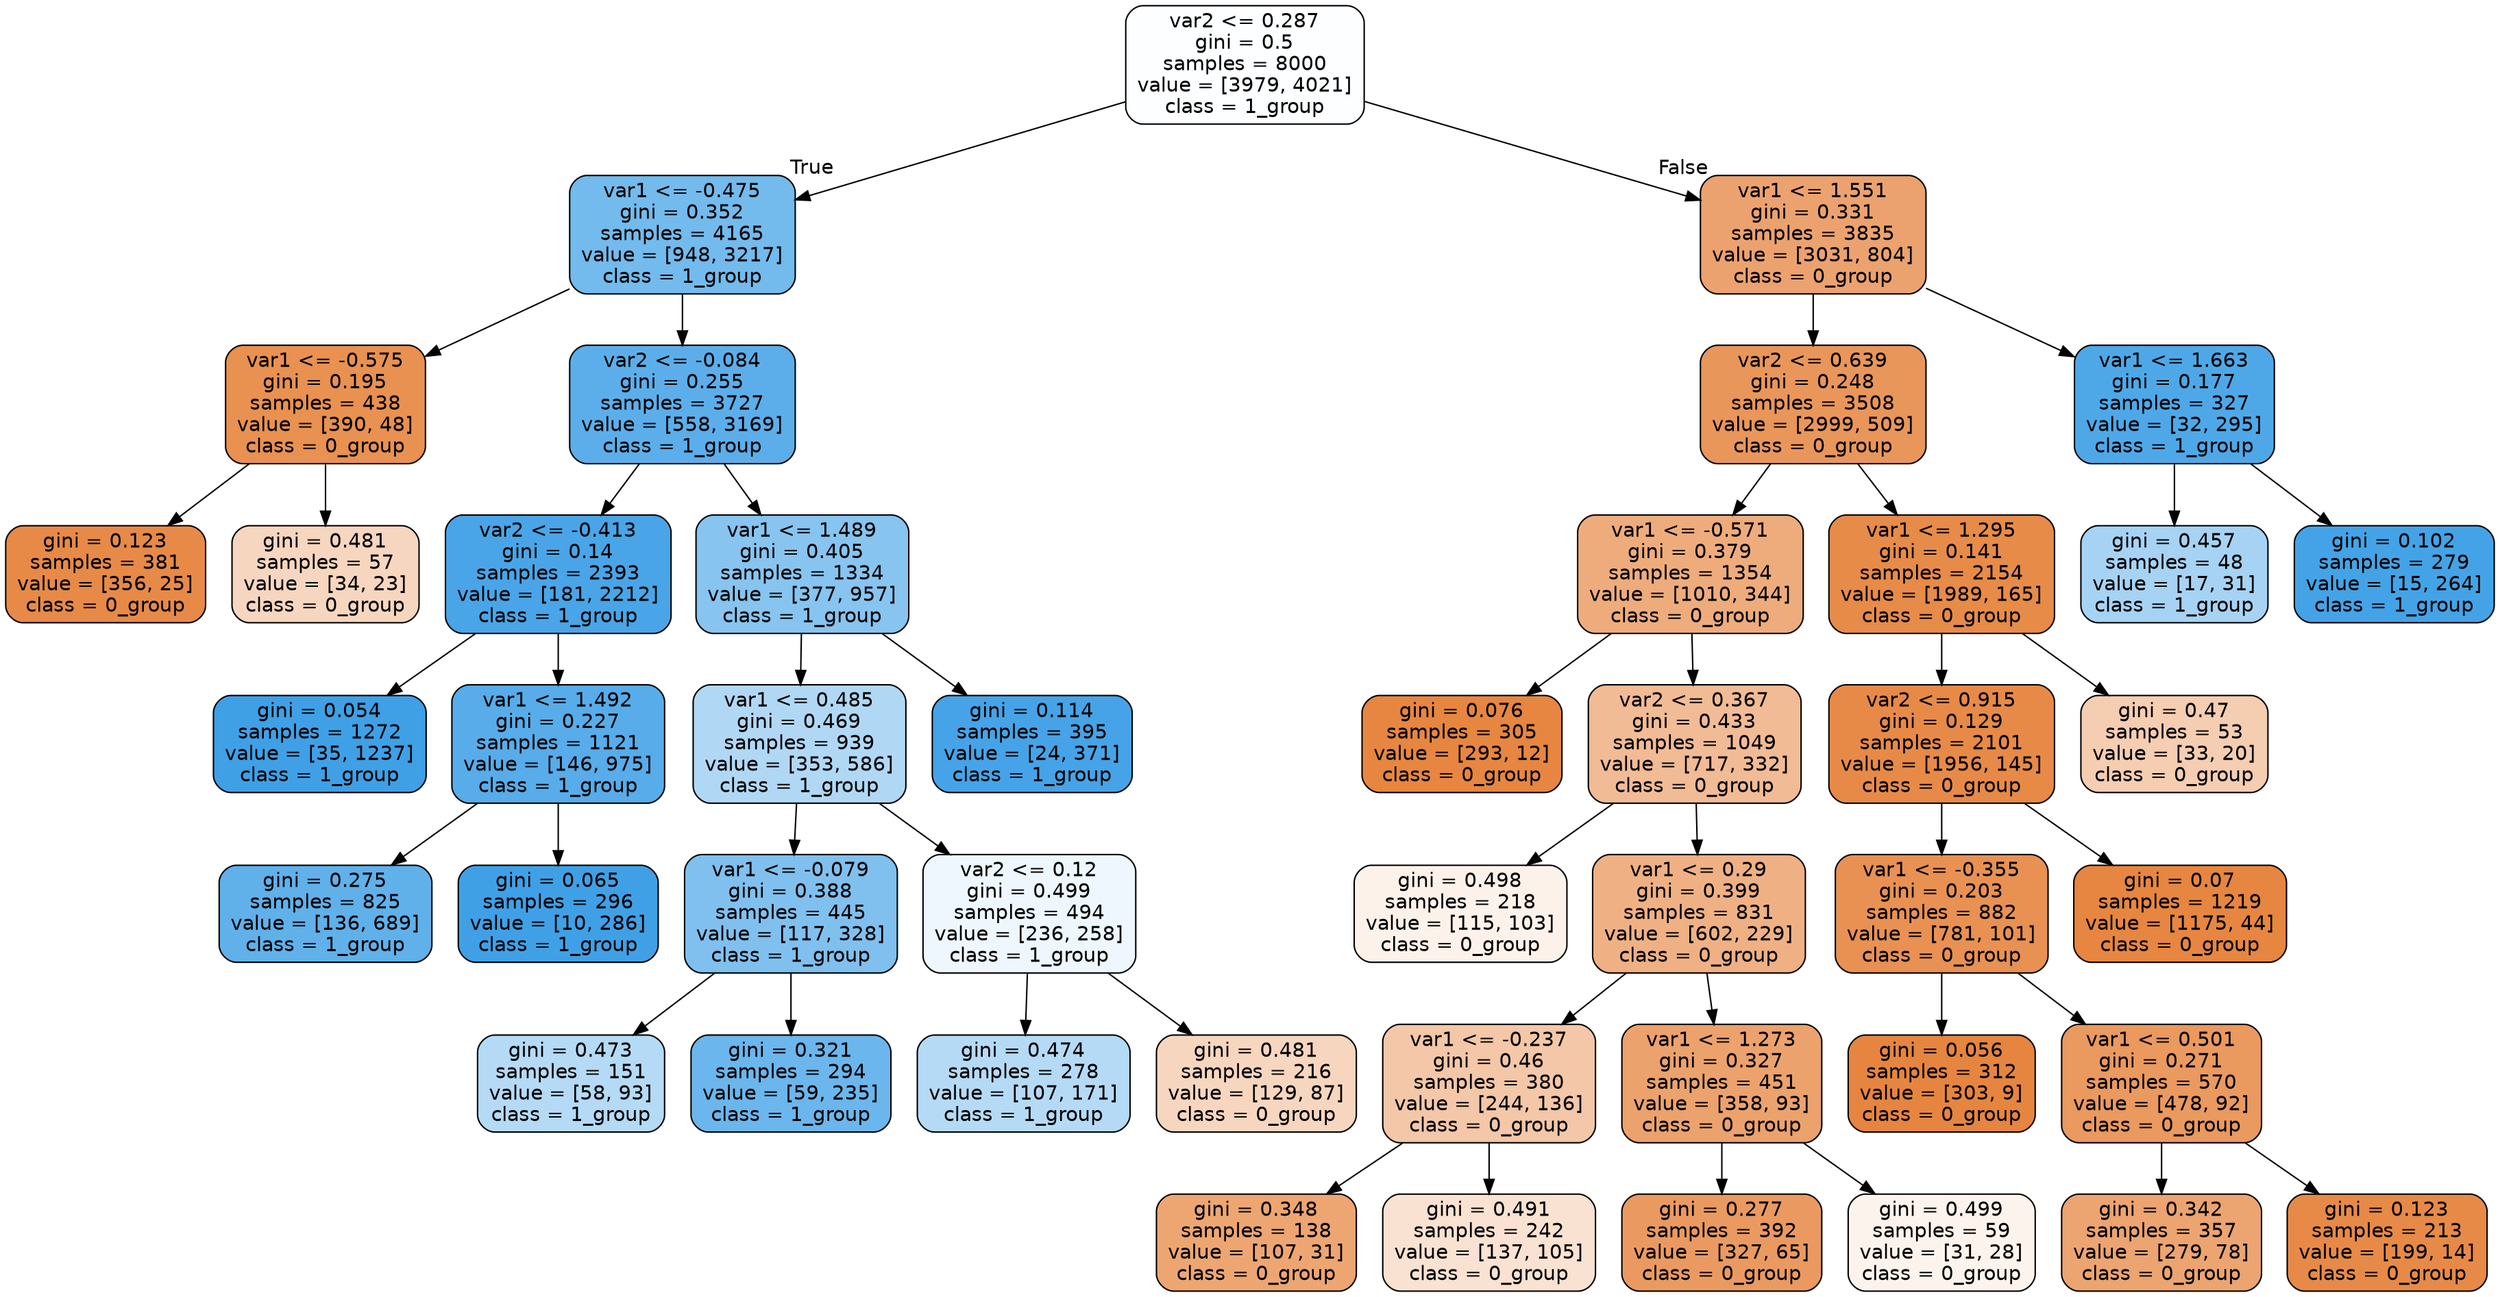 digraph Tree {
node [shape=box, style="filled, rounded", color="black", fontname=helvetica] ;
edge [fontname=helvetica] ;
0 [label="var2 <= 0.287\ngini = 0.5\nsamples = 8000\nvalue = [3979, 4021]\nclass = 1_group", fillcolor="#fdfeff"] ;
1 [label="var1 <= -0.475\ngini = 0.352\nsamples = 4165\nvalue = [948, 3217]\nclass = 1_group", fillcolor="#73baed"] ;
0 -> 1 [labeldistance=2.5, labelangle=45, headlabel="True"] ;
3 [label="var1 <= -0.575\ngini = 0.195\nsamples = 438\nvalue = [390, 48]\nclass = 0_group", fillcolor="#e89151"] ;
1 -> 3 ;
21 [label="gini = 0.123\nsamples = 381\nvalue = [356, 25]\nclass = 0_group", fillcolor="#e78a47"] ;
3 -> 21 ;
22 [label="gini = 0.481\nsamples = 57\nvalue = [34, 23]\nclass = 0_group", fillcolor="#f7d6bf"] ;
3 -> 22 ;
4 [label="var2 <= -0.084\ngini = 0.255\nsamples = 3727\nvalue = [558, 3169]\nclass = 1_group", fillcolor="#5caeea"] ;
1 -> 4 ;
7 [label="var2 <= -0.413\ngini = 0.14\nsamples = 2393\nvalue = [181, 2212]\nclass = 1_group", fillcolor="#49a5e7"] ;
4 -> 7 ;
19 [label="gini = 0.054\nsamples = 1272\nvalue = [35, 1237]\nclass = 1_group", fillcolor="#3fa0e6"] ;
7 -> 19 ;
20 [label="var1 <= 1.492\ngini = 0.227\nsamples = 1121\nvalue = [146, 975]\nclass = 1_group", fillcolor="#57ace9"] ;
7 -> 20 ;
33 [label="gini = 0.275\nsamples = 825\nvalue = [136, 689]\nclass = 1_group", fillcolor="#60b0ea"] ;
20 -> 33 ;
34 [label="gini = 0.065\nsamples = 296\nvalue = [10, 286]\nclass = 1_group", fillcolor="#40a0e6"] ;
20 -> 34 ;
8 [label="var1 <= 1.489\ngini = 0.405\nsamples = 1334\nvalue = [377, 957]\nclass = 1_group", fillcolor="#87c4ef"] ;
4 -> 8 ;
9 [label="var1 <= 0.485\ngini = 0.469\nsamples = 939\nvalue = [353, 586]\nclass = 1_group", fillcolor="#b0d8f5"] ;
8 -> 9 ;
15 [label="var1 <= -0.079\ngini = 0.388\nsamples = 445\nvalue = [117, 328]\nclass = 1_group", fillcolor="#80c0ee"] ;
9 -> 15 ;
37 [label="gini = 0.473\nsamples = 151\nvalue = [58, 93]\nclass = 1_group", fillcolor="#b4daf5"] ;
15 -> 37 ;
38 [label="gini = 0.321\nsamples = 294\nvalue = [59, 235]\nclass = 1_group", fillcolor="#6bb6ec"] ;
15 -> 38 ;
16 [label="var2 <= 0.12\ngini = 0.499\nsamples = 494\nvalue = [236, 258]\nclass = 1_group", fillcolor="#eef7fd"] ;
9 -> 16 ;
23 [label="gini = 0.474\nsamples = 278\nvalue = [107, 171]\nclass = 1_group", fillcolor="#b5daf5"] ;
16 -> 23 ;
24 [label="gini = 0.481\nsamples = 216\nvalue = [129, 87]\nclass = 0_group", fillcolor="#f7d6bf"] ;
16 -> 24 ;
10 [label="gini = 0.114\nsamples = 395\nvalue = [24, 371]\nclass = 1_group", fillcolor="#46a3e7"] ;
8 -> 10 ;
2 [label="var1 <= 1.551\ngini = 0.331\nsamples = 3835\nvalue = [3031, 804]\nclass = 0_group", fillcolor="#eca26e"] ;
0 -> 2 [labeldistance=2.5, labelangle=-45, headlabel="False"] ;
5 [label="var2 <= 0.639\ngini = 0.248\nsamples = 3508\nvalue = [2999, 509]\nclass = 0_group", fillcolor="#e9965b"] ;
2 -> 5 ;
11 [label="var1 <= -0.571\ngini = 0.379\nsamples = 1354\nvalue = [1010, 344]\nclass = 0_group", fillcolor="#eeac7c"] ;
5 -> 11 ;
13 [label="gini = 0.076\nsamples = 305\nvalue = [293, 12]\nclass = 0_group", fillcolor="#e68641"] ;
11 -> 13 ;
14 [label="var2 <= 0.367\ngini = 0.433\nsamples = 1049\nvalue = [717, 332]\nclass = 0_group", fillcolor="#f1bb95"] ;
11 -> 14 ;
17 [label="gini = 0.498\nsamples = 218\nvalue = [115, 103]\nclass = 0_group", fillcolor="#fcf2ea"] ;
14 -> 17 ;
18 [label="var1 <= 0.29\ngini = 0.399\nsamples = 831\nvalue = [602, 229]\nclass = 0_group", fillcolor="#efb184"] ;
14 -> 18 ;
27 [label="var1 <= -0.237\ngini = 0.46\nsamples = 380\nvalue = [244, 136]\nclass = 0_group", fillcolor="#f3c7a7"] ;
18 -> 27 ;
31 [label="gini = 0.348\nsamples = 138\nvalue = [107, 31]\nclass = 0_group", fillcolor="#eda672"] ;
27 -> 31 ;
32 [label="gini = 0.491\nsamples = 242\nvalue = [137, 105]\nclass = 0_group", fillcolor="#f9e2d1"] ;
27 -> 32 ;
28 [label="var1 <= 1.273\ngini = 0.327\nsamples = 451\nvalue = [358, 93]\nclass = 0_group", fillcolor="#eca26c"] ;
18 -> 28 ;
29 [label="gini = 0.277\nsamples = 392\nvalue = [327, 65]\nclass = 0_group", fillcolor="#ea9a60"] ;
28 -> 29 ;
30 [label="gini = 0.499\nsamples = 59\nvalue = [31, 28]\nclass = 0_group", fillcolor="#fcf3ec"] ;
28 -> 30 ;
12 [label="var1 <= 1.295\ngini = 0.141\nsamples = 2154\nvalue = [1989, 165]\nclass = 0_group", fillcolor="#e78b49"] ;
5 -> 12 ;
25 [label="var2 <= 0.915\ngini = 0.129\nsamples = 2101\nvalue = [1956, 145]\nclass = 0_group", fillcolor="#e78a48"] ;
12 -> 25 ;
39 [label="var1 <= -0.355\ngini = 0.203\nsamples = 882\nvalue = [781, 101]\nclass = 0_group", fillcolor="#e89153"] ;
25 -> 39 ;
41 [label="gini = 0.056\nsamples = 312\nvalue = [303, 9]\nclass = 0_group", fillcolor="#e6853f"] ;
39 -> 41 ;
42 [label="var1 <= 0.501\ngini = 0.271\nsamples = 570\nvalue = [478, 92]\nclass = 0_group", fillcolor="#ea995f"] ;
39 -> 42 ;
43 [label="gini = 0.342\nsamples = 357\nvalue = [279, 78]\nclass = 0_group", fillcolor="#eca470"] ;
42 -> 43 ;
44 [label="gini = 0.123\nsamples = 213\nvalue = [199, 14]\nclass = 0_group", fillcolor="#e78a47"] ;
42 -> 44 ;
40 [label="gini = 0.07\nsamples = 1219\nvalue = [1175, 44]\nclass = 0_group", fillcolor="#e68640"] ;
25 -> 40 ;
26 [label="gini = 0.47\nsamples = 53\nvalue = [33, 20]\nclass = 0_group", fillcolor="#f5cdb1"] ;
12 -> 26 ;
6 [label="var1 <= 1.663\ngini = 0.177\nsamples = 327\nvalue = [32, 295]\nclass = 1_group", fillcolor="#4ea8e8"] ;
2 -> 6 ;
35 [label="gini = 0.457\nsamples = 48\nvalue = [17, 31]\nclass = 1_group", fillcolor="#a6d3f3"] ;
6 -> 35 ;
36 [label="gini = 0.102\nsamples = 279\nvalue = [15, 264]\nclass = 1_group", fillcolor="#44a3e6"] ;
6 -> 36 ;
}